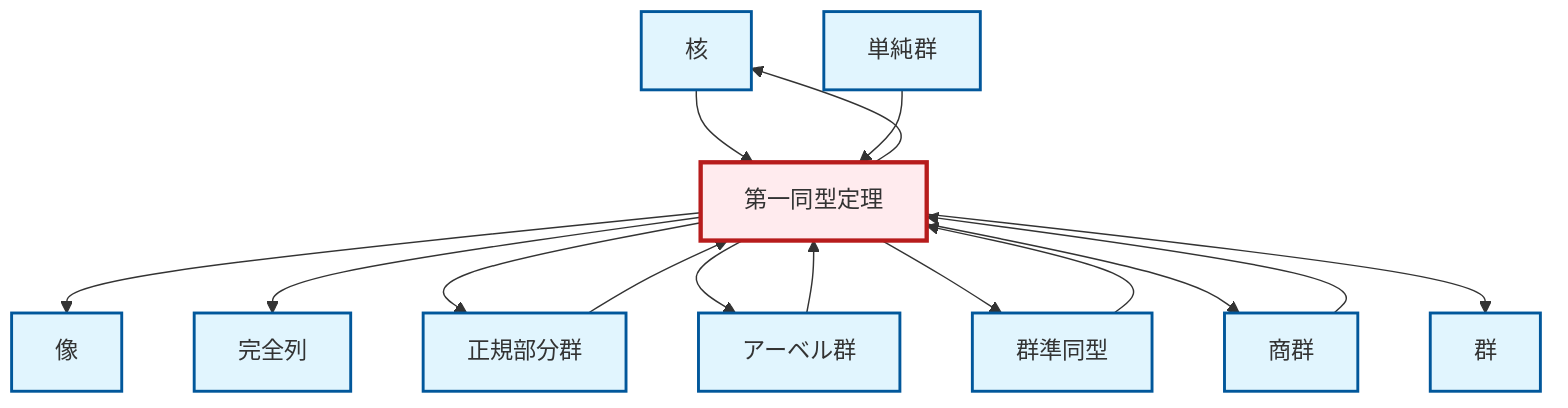 graph TD
    classDef definition fill:#e1f5fe,stroke:#01579b,stroke-width:2px
    classDef theorem fill:#f3e5f5,stroke:#4a148c,stroke-width:2px
    classDef axiom fill:#fff3e0,stroke:#e65100,stroke-width:2px
    classDef example fill:#e8f5e9,stroke:#1b5e20,stroke-width:2px
    classDef current fill:#ffebee,stroke:#b71c1c,stroke-width:3px
    def-kernel["核"]:::definition
    def-group["群"]:::definition
    def-exact-sequence["完全列"]:::definition
    def-normal-subgroup["正規部分群"]:::definition
    def-abelian-group["アーベル群"]:::definition
    def-quotient-group["商群"]:::definition
    def-simple-group["単純群"]:::definition
    thm-first-isomorphism["第一同型定理"]:::theorem
    def-image["像"]:::definition
    def-homomorphism["群準同型"]:::definition
    thm-first-isomorphism --> def-image
    thm-first-isomorphism --> def-exact-sequence
    def-kernel --> thm-first-isomorphism
    thm-first-isomorphism --> def-normal-subgroup
    thm-first-isomorphism --> def-abelian-group
    def-normal-subgroup --> thm-first-isomorphism
    def-quotient-group --> thm-first-isomorphism
    def-abelian-group --> thm-first-isomorphism
    def-simple-group --> thm-first-isomorphism
    def-homomorphism --> thm-first-isomorphism
    thm-first-isomorphism --> def-kernel
    thm-first-isomorphism --> def-homomorphism
    thm-first-isomorphism --> def-quotient-group
    thm-first-isomorphism --> def-group
    class thm-first-isomorphism current